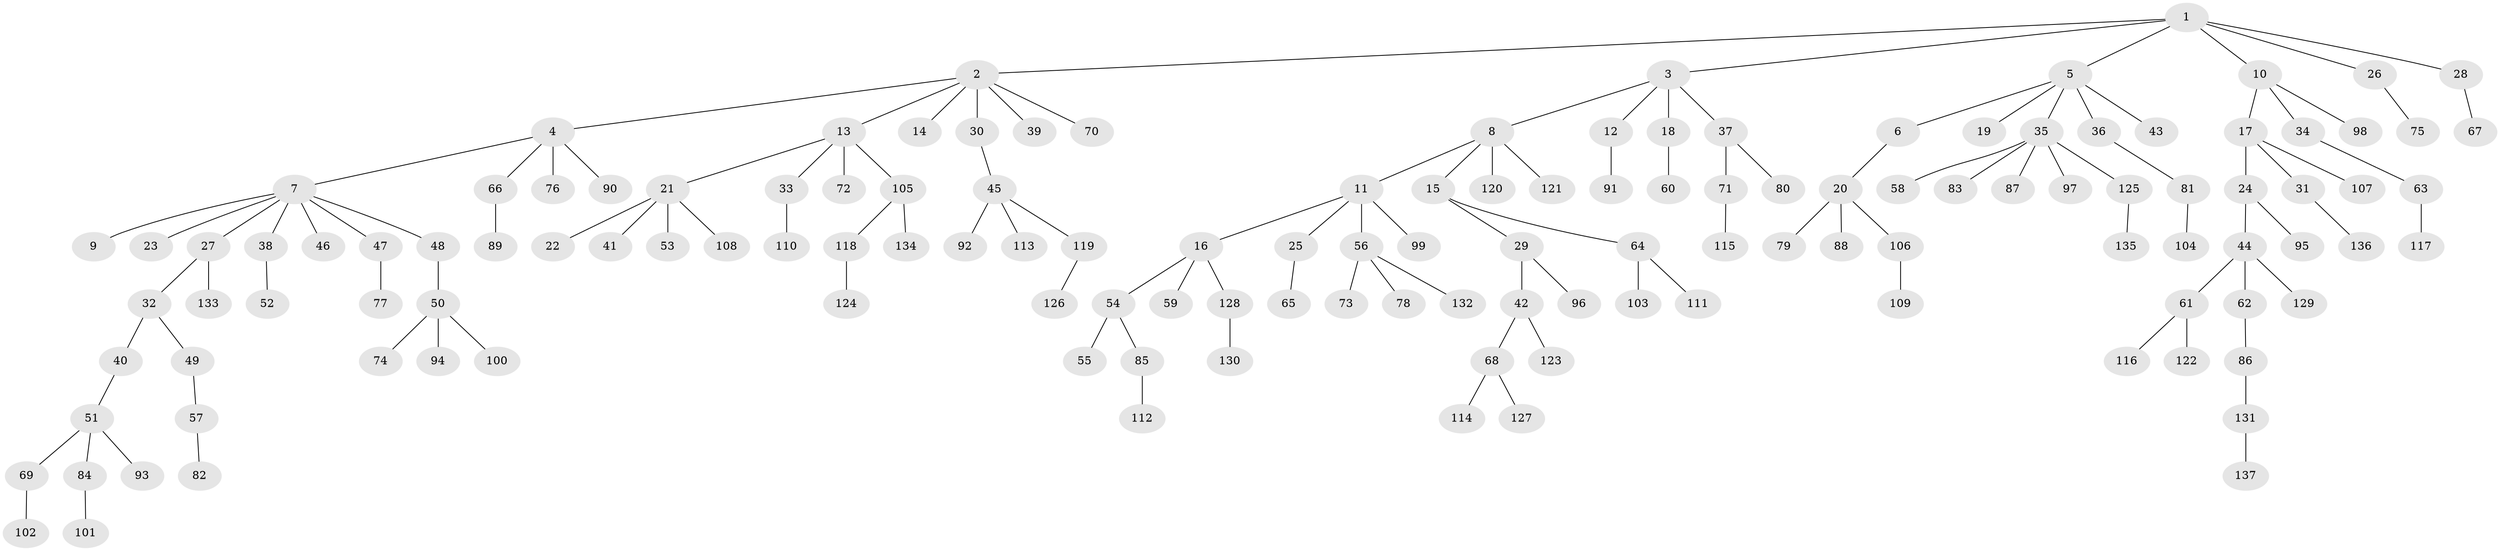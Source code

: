 // Generated by graph-tools (version 1.1) at 2025/50/03/09/25 03:50:24]
// undirected, 137 vertices, 136 edges
graph export_dot {
graph [start="1"]
  node [color=gray90,style=filled];
  1;
  2;
  3;
  4;
  5;
  6;
  7;
  8;
  9;
  10;
  11;
  12;
  13;
  14;
  15;
  16;
  17;
  18;
  19;
  20;
  21;
  22;
  23;
  24;
  25;
  26;
  27;
  28;
  29;
  30;
  31;
  32;
  33;
  34;
  35;
  36;
  37;
  38;
  39;
  40;
  41;
  42;
  43;
  44;
  45;
  46;
  47;
  48;
  49;
  50;
  51;
  52;
  53;
  54;
  55;
  56;
  57;
  58;
  59;
  60;
  61;
  62;
  63;
  64;
  65;
  66;
  67;
  68;
  69;
  70;
  71;
  72;
  73;
  74;
  75;
  76;
  77;
  78;
  79;
  80;
  81;
  82;
  83;
  84;
  85;
  86;
  87;
  88;
  89;
  90;
  91;
  92;
  93;
  94;
  95;
  96;
  97;
  98;
  99;
  100;
  101;
  102;
  103;
  104;
  105;
  106;
  107;
  108;
  109;
  110;
  111;
  112;
  113;
  114;
  115;
  116;
  117;
  118;
  119;
  120;
  121;
  122;
  123;
  124;
  125;
  126;
  127;
  128;
  129;
  130;
  131;
  132;
  133;
  134;
  135;
  136;
  137;
  1 -- 2;
  1 -- 3;
  1 -- 5;
  1 -- 10;
  1 -- 26;
  1 -- 28;
  2 -- 4;
  2 -- 13;
  2 -- 14;
  2 -- 30;
  2 -- 39;
  2 -- 70;
  3 -- 8;
  3 -- 12;
  3 -- 18;
  3 -- 37;
  4 -- 7;
  4 -- 66;
  4 -- 76;
  4 -- 90;
  5 -- 6;
  5 -- 19;
  5 -- 35;
  5 -- 36;
  5 -- 43;
  6 -- 20;
  7 -- 9;
  7 -- 23;
  7 -- 27;
  7 -- 38;
  7 -- 46;
  7 -- 47;
  7 -- 48;
  8 -- 11;
  8 -- 15;
  8 -- 120;
  8 -- 121;
  10 -- 17;
  10 -- 34;
  10 -- 98;
  11 -- 16;
  11 -- 25;
  11 -- 56;
  11 -- 99;
  12 -- 91;
  13 -- 21;
  13 -- 33;
  13 -- 72;
  13 -- 105;
  15 -- 29;
  15 -- 64;
  16 -- 54;
  16 -- 59;
  16 -- 128;
  17 -- 24;
  17 -- 31;
  17 -- 107;
  18 -- 60;
  20 -- 79;
  20 -- 88;
  20 -- 106;
  21 -- 22;
  21 -- 41;
  21 -- 53;
  21 -- 108;
  24 -- 44;
  24 -- 95;
  25 -- 65;
  26 -- 75;
  27 -- 32;
  27 -- 133;
  28 -- 67;
  29 -- 42;
  29 -- 96;
  30 -- 45;
  31 -- 136;
  32 -- 40;
  32 -- 49;
  33 -- 110;
  34 -- 63;
  35 -- 58;
  35 -- 83;
  35 -- 87;
  35 -- 97;
  35 -- 125;
  36 -- 81;
  37 -- 71;
  37 -- 80;
  38 -- 52;
  40 -- 51;
  42 -- 68;
  42 -- 123;
  44 -- 61;
  44 -- 62;
  44 -- 129;
  45 -- 92;
  45 -- 113;
  45 -- 119;
  47 -- 77;
  48 -- 50;
  49 -- 57;
  50 -- 74;
  50 -- 94;
  50 -- 100;
  51 -- 69;
  51 -- 84;
  51 -- 93;
  54 -- 55;
  54 -- 85;
  56 -- 73;
  56 -- 78;
  56 -- 132;
  57 -- 82;
  61 -- 116;
  61 -- 122;
  62 -- 86;
  63 -- 117;
  64 -- 103;
  64 -- 111;
  66 -- 89;
  68 -- 114;
  68 -- 127;
  69 -- 102;
  71 -- 115;
  81 -- 104;
  84 -- 101;
  85 -- 112;
  86 -- 131;
  105 -- 118;
  105 -- 134;
  106 -- 109;
  118 -- 124;
  119 -- 126;
  125 -- 135;
  128 -- 130;
  131 -- 137;
}
